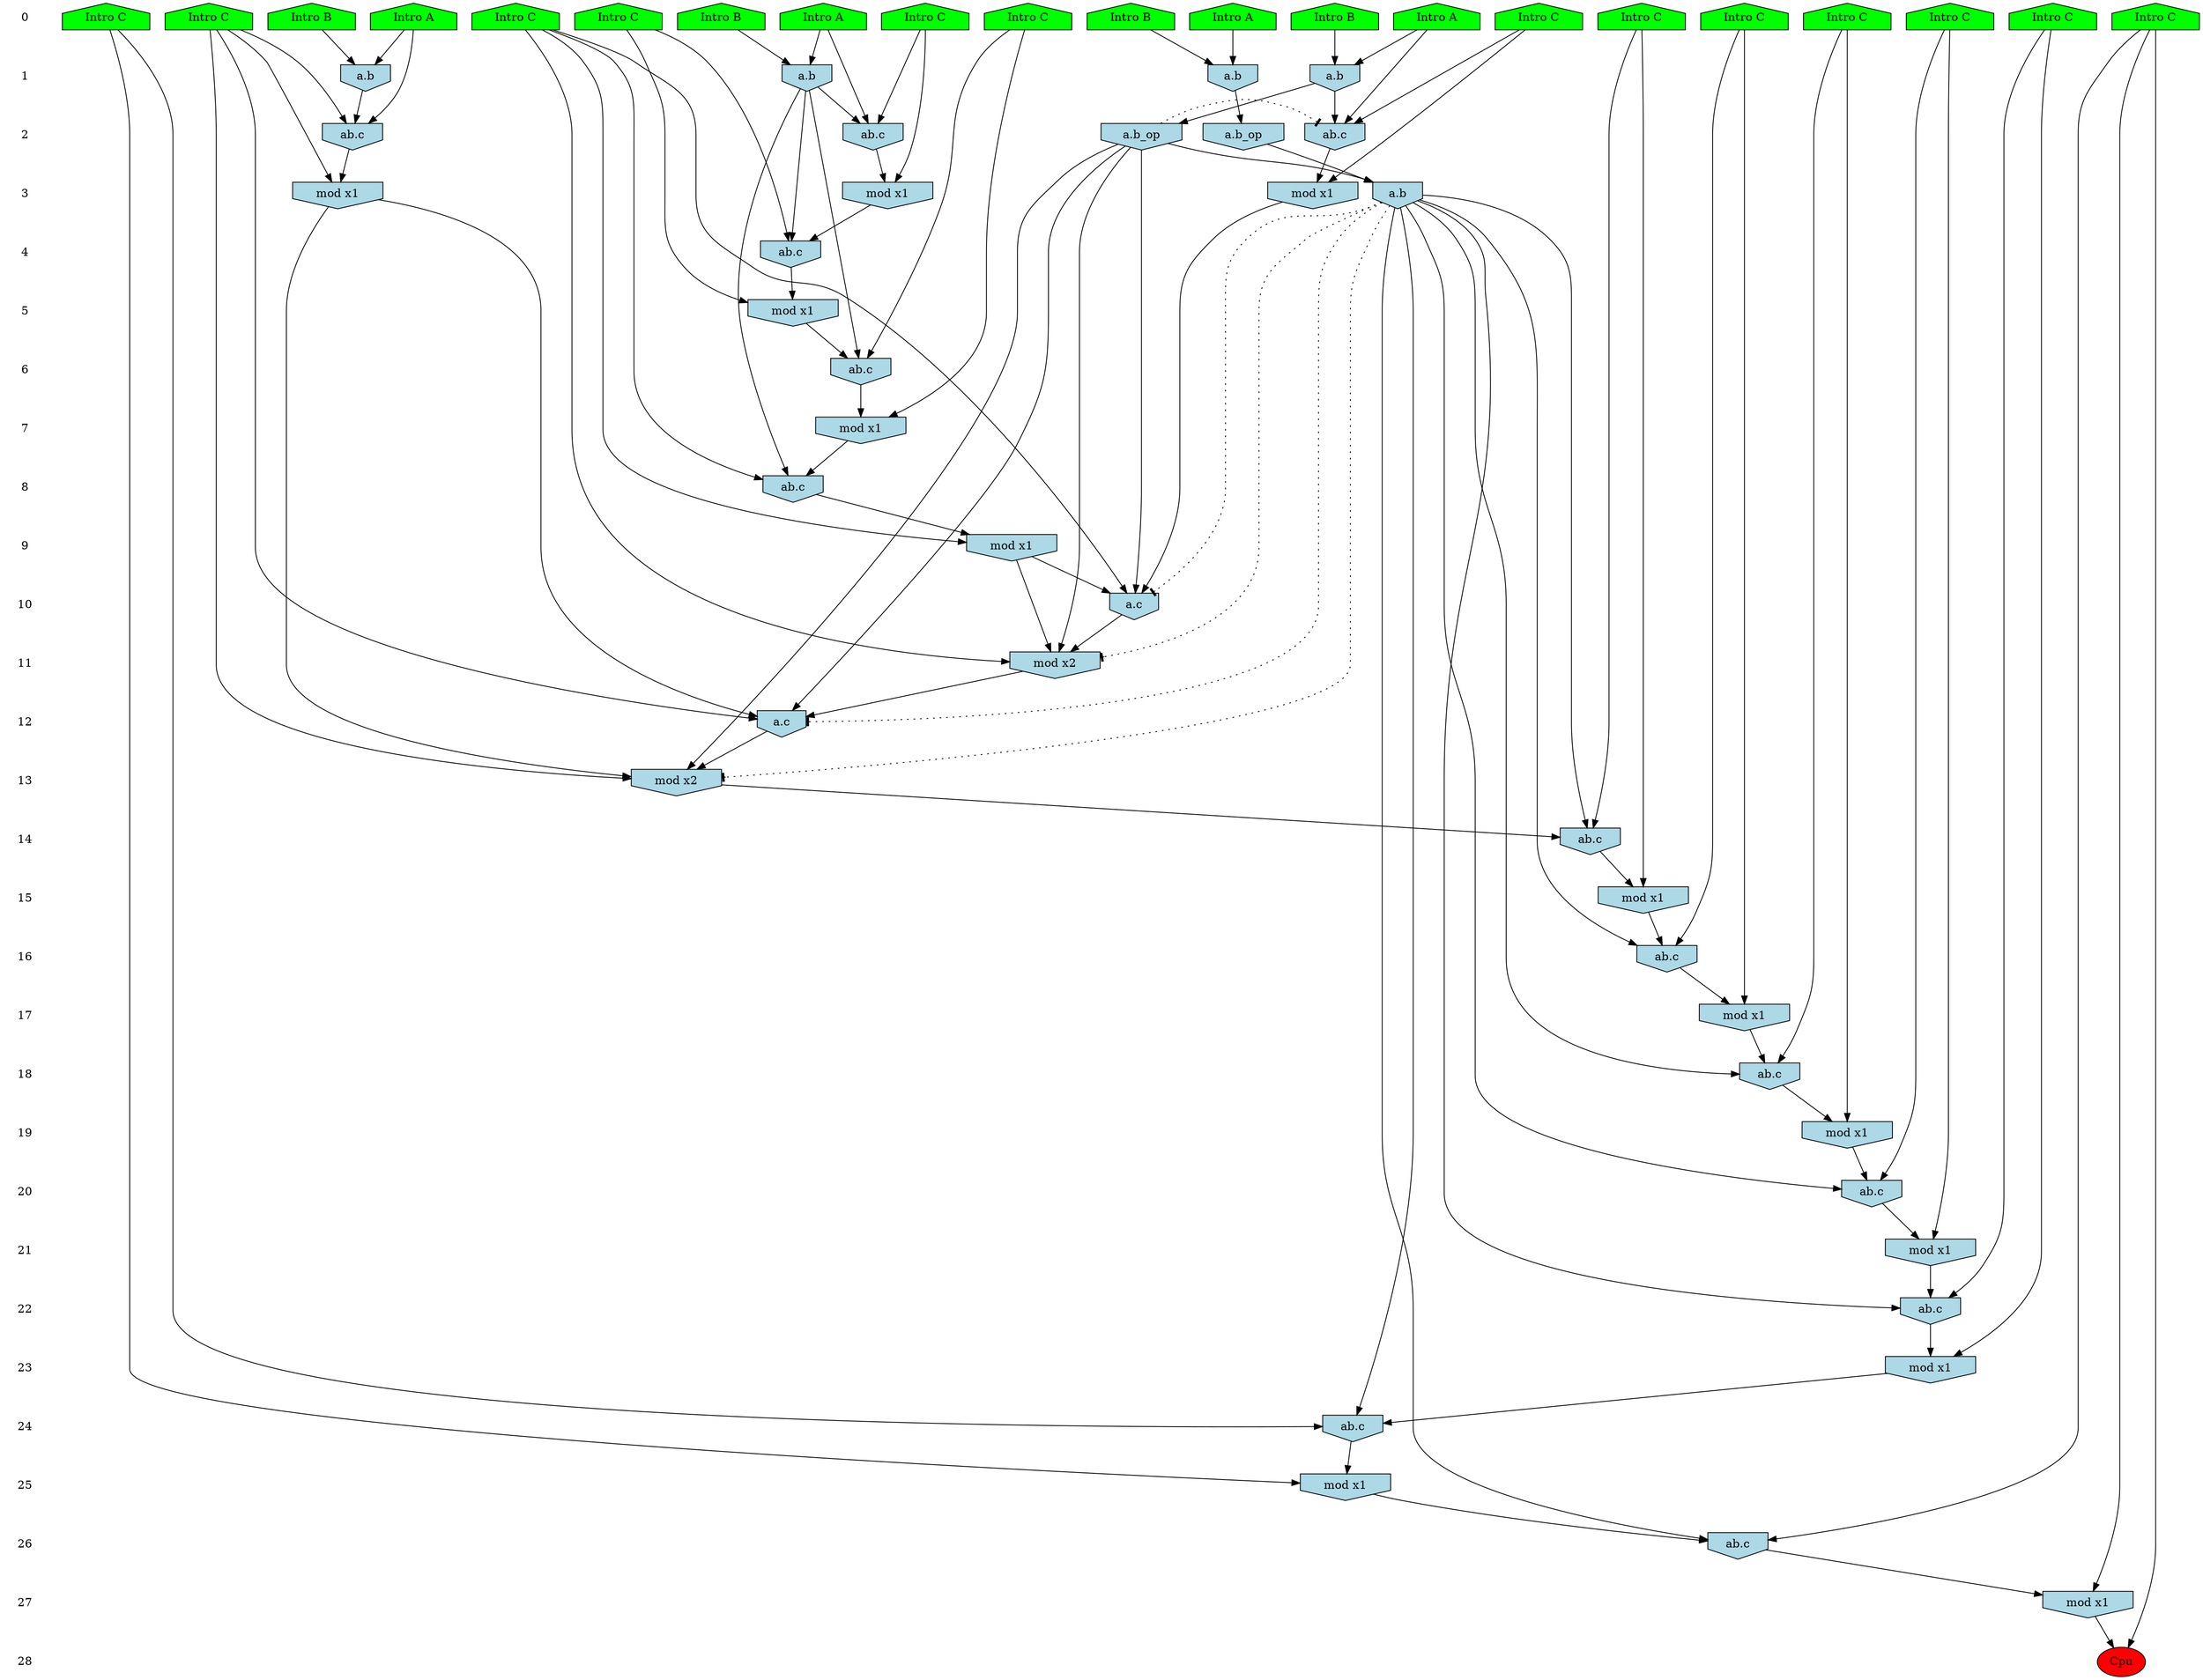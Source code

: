 /* Compression of 1 causal flows obtained in average at 2.091469E+01 t.u */
/* Compressed causal flows were: [3922] */
digraph G{
 ranksep=.5 ; 
{ rank = same ; "0" [shape=plaintext] ; node_1 [label ="Intro B", shape=house, style=filled, fillcolor=green] ;
node_2 [label ="Intro B", shape=house, style=filled, fillcolor=green] ;
node_3 [label ="Intro A", shape=house, style=filled, fillcolor=green] ;
node_4 [label ="Intro A", shape=house, style=filled, fillcolor=green] ;
node_5 [label ="Intro B", shape=house, style=filled, fillcolor=green] ;
node_6 [label ="Intro A", shape=house, style=filled, fillcolor=green] ;
node_7 [label ="Intro B", shape=house, style=filled, fillcolor=green] ;
node_8 [label ="Intro A", shape=house, style=filled, fillcolor=green] ;
node_9 [label ="Intro C", shape=house, style=filled, fillcolor=green] ;
node_10 [label ="Intro C", shape=house, style=filled, fillcolor=green] ;
node_11 [label ="Intro C", shape=house, style=filled, fillcolor=green] ;
node_12 [label ="Intro C", shape=house, style=filled, fillcolor=green] ;
node_13 [label ="Intro C", shape=house, style=filled, fillcolor=green] ;
node_14 [label ="Intro C", shape=house, style=filled, fillcolor=green] ;
node_15 [label ="Intro C", shape=house, style=filled, fillcolor=green] ;
node_16 [label ="Intro C", shape=house, style=filled, fillcolor=green] ;
node_17 [label ="Intro C", shape=house, style=filled, fillcolor=green] ;
node_18 [label ="Intro C", shape=house, style=filled, fillcolor=green] ;
node_19 [label ="Intro C", shape=house, style=filled, fillcolor=green] ;
node_20 [label ="Intro C", shape=house, style=filled, fillcolor=green] ;
node_21 [label ="Intro C", shape=house, style=filled, fillcolor=green] ;
}
{ rank = same ; "1" [shape=plaintext] ; node_22 [label="a.b", shape=invhouse, style=filled, fillcolor = lightblue] ;
node_23 [label="a.b", shape=invhouse, style=filled, fillcolor = lightblue] ;
node_27 [label="a.b", shape=invhouse, style=filled, fillcolor = lightblue] ;
node_32 [label="a.b", shape=invhouse, style=filled, fillcolor = lightblue] ;
}
{ rank = same ; "2" [shape=plaintext] ; node_24 [label="ab.c", shape=invhouse, style=filled, fillcolor = lightblue] ;
node_28 [label="ab.c", shape=invhouse, style=filled, fillcolor = lightblue] ;
node_30 [label="ab.c", shape=invhouse, style=filled, fillcolor = lightblue] ;
node_31 [label="a.b_op", shape=invhouse, style=filled, fillcolor = lightblue] ;
node_36 [label="a.b_op", shape=invhouse, style=filled, fillcolor = lightblue] ;
}
{ rank = same ; "3" [shape=plaintext] ; node_25 [label="mod x1", shape=invhouse, style=filled, fillcolor = lightblue] ;
node_29 [label="mod x1", shape=invhouse, style=filled, fillcolor = lightblue] ;
node_33 [label="mod x1", shape=invhouse, style=filled, fillcolor = lightblue] ;
node_44 [label="a.b", shape=invhouse, style=filled, fillcolor = lightblue] ;
}
{ rank = same ; "4" [shape=plaintext] ; node_26 [label="ab.c", shape=invhouse, style=filled, fillcolor = lightblue] ;
}
{ rank = same ; "5" [shape=plaintext] ; node_34 [label="mod x1", shape=invhouse, style=filled, fillcolor = lightblue] ;
}
{ rank = same ; "6" [shape=plaintext] ; node_35 [label="ab.c", shape=invhouse, style=filled, fillcolor = lightblue] ;
}
{ rank = same ; "7" [shape=plaintext] ; node_37 [label="mod x1", shape=invhouse, style=filled, fillcolor = lightblue] ;
}
{ rank = same ; "8" [shape=plaintext] ; node_38 [label="ab.c", shape=invhouse, style=filled, fillcolor = lightblue] ;
}
{ rank = same ; "9" [shape=plaintext] ; node_39 [label="mod x1", shape=invhouse, style=filled, fillcolor = lightblue] ;
}
{ rank = same ; "10" [shape=plaintext] ; node_40 [label="a.c", shape=invhouse, style=filled, fillcolor = lightblue] ;
}
{ rank = same ; "11" [shape=plaintext] ; node_41 [label="mod x2", shape=invhouse, style=filled, fillcolor = lightblue] ;
}
{ rank = same ; "12" [shape=plaintext] ; node_42 [label="a.c", shape=invhouse, style=filled, fillcolor = lightblue] ;
}
{ rank = same ; "13" [shape=plaintext] ; node_43 [label="mod x2", shape=invhouse, style=filled, fillcolor = lightblue] ;
}
{ rank = same ; "14" [shape=plaintext] ; node_45 [label="ab.c", shape=invhouse, style=filled, fillcolor = lightblue] ;
}
{ rank = same ; "15" [shape=plaintext] ; node_46 [label="mod x1", shape=invhouse, style=filled, fillcolor = lightblue] ;
}
{ rank = same ; "16" [shape=plaintext] ; node_47 [label="ab.c", shape=invhouse, style=filled, fillcolor = lightblue] ;
}
{ rank = same ; "17" [shape=plaintext] ; node_48 [label="mod x1", shape=invhouse, style=filled, fillcolor = lightblue] ;
}
{ rank = same ; "18" [shape=plaintext] ; node_49 [label="ab.c", shape=invhouse, style=filled, fillcolor = lightblue] ;
}
{ rank = same ; "19" [shape=plaintext] ; node_50 [label="mod x1", shape=invhouse, style=filled, fillcolor = lightblue] ;
}
{ rank = same ; "20" [shape=plaintext] ; node_51 [label="ab.c", shape=invhouse, style=filled, fillcolor = lightblue] ;
}
{ rank = same ; "21" [shape=plaintext] ; node_52 [label="mod x1", shape=invhouse, style=filled, fillcolor = lightblue] ;
}
{ rank = same ; "22" [shape=plaintext] ; node_53 [label="ab.c", shape=invhouse, style=filled, fillcolor = lightblue] ;
}
{ rank = same ; "23" [shape=plaintext] ; node_54 [label="mod x1", shape=invhouse, style=filled, fillcolor = lightblue] ;
}
{ rank = same ; "24" [shape=plaintext] ; node_55 [label="ab.c", shape=invhouse, style=filled, fillcolor = lightblue] ;
}
{ rank = same ; "25" [shape=plaintext] ; node_56 [label="mod x1", shape=invhouse, style=filled, fillcolor = lightblue] ;
}
{ rank = same ; "26" [shape=plaintext] ; node_57 [label="ab.c", shape=invhouse, style=filled, fillcolor = lightblue] ;
}
{ rank = same ; "27" [shape=plaintext] ; node_58 [label="mod x1", shape=invhouse, style=filled, fillcolor = lightblue] ;
}
{ rank = same ; "28" [shape=plaintext] ; node_59 [label ="Cpu", style=filled, fillcolor=red] ;
}
"0" -> "1" [style="invis"]; 
"1" -> "2" [style="invis"]; 
"2" -> "3" [style="invis"]; 
"3" -> "4" [style="invis"]; 
"4" -> "5" [style="invis"]; 
"5" -> "6" [style="invis"]; 
"6" -> "7" [style="invis"]; 
"7" -> "8" [style="invis"]; 
"8" -> "9" [style="invis"]; 
"9" -> "10" [style="invis"]; 
"10" -> "11" [style="invis"]; 
"11" -> "12" [style="invis"]; 
"12" -> "13" [style="invis"]; 
"13" -> "14" [style="invis"]; 
"14" -> "15" [style="invis"]; 
"15" -> "16" [style="invis"]; 
"16" -> "17" [style="invis"]; 
"17" -> "18" [style="invis"]; 
"18" -> "19" [style="invis"]; 
"19" -> "20" [style="invis"]; 
"20" -> "21" [style="invis"]; 
"21" -> "22" [style="invis"]; 
"22" -> "23" [style="invis"]; 
"23" -> "24" [style="invis"]; 
"24" -> "25" [style="invis"]; 
"25" -> "26" [style="invis"]; 
"26" -> "27" [style="invis"]; 
"27" -> "28" [style="invis"]; 
node_2 -> node_22
node_6 -> node_22
node_3 -> node_23
node_5 -> node_23
node_3 -> node_24
node_13 -> node_24
node_23 -> node_24
node_13 -> node_25
node_24 -> node_25
node_19 -> node_26
node_23 -> node_26
node_25 -> node_26
node_7 -> node_27
node_8 -> node_27
node_8 -> node_28
node_11 -> node_28
node_27 -> node_28
node_11 -> node_29
node_28 -> node_29
node_6 -> node_30
node_12 -> node_30
node_22 -> node_30
node_22 -> node_31
node_1 -> node_32
node_4 -> node_32
node_12 -> node_33
node_30 -> node_33
node_19 -> node_34
node_26 -> node_34
node_15 -> node_35
node_23 -> node_35
node_34 -> node_35
node_32 -> node_36
node_15 -> node_37
node_35 -> node_37
node_17 -> node_38
node_23 -> node_38
node_37 -> node_38
node_17 -> node_39
node_38 -> node_39
node_17 -> node_40
node_31 -> node_40
node_33 -> node_40
node_39 -> node_40
node_17 -> node_41
node_31 -> node_41
node_39 -> node_41
node_40 -> node_41
node_11 -> node_42
node_29 -> node_42
node_31 -> node_42
node_41 -> node_42
node_11 -> node_43
node_29 -> node_43
node_31 -> node_43
node_42 -> node_43
node_31 -> node_44
node_36 -> node_44
node_14 -> node_45
node_43 -> node_45
node_44 -> node_45
node_14 -> node_46
node_45 -> node_46
node_18 -> node_47
node_44 -> node_47
node_46 -> node_47
node_18 -> node_48
node_47 -> node_48
node_10 -> node_49
node_44 -> node_49
node_48 -> node_49
node_10 -> node_50
node_49 -> node_50
node_16 -> node_51
node_44 -> node_51
node_50 -> node_51
node_16 -> node_52
node_51 -> node_52
node_20 -> node_53
node_44 -> node_53
node_52 -> node_53
node_20 -> node_54
node_53 -> node_54
node_9 -> node_55
node_44 -> node_55
node_54 -> node_55
node_9 -> node_56
node_55 -> node_56
node_21 -> node_57
node_44 -> node_57
node_56 -> node_57
node_21 -> node_58
node_57 -> node_58
node_21 -> node_59
node_58 -> node_59
node_31 -> node_30 [style=dotted, arrowhead = tee] 
node_44 -> node_43 [style=dotted, arrowhead = tee] 
node_44 -> node_42 [style=dotted, arrowhead = tee] 
node_44 -> node_41 [style=dotted, arrowhead = tee] 
node_44 -> node_40 [style=dotted, arrowhead = tee] 
}
/*
 Dot generation time: 0.000000
*/